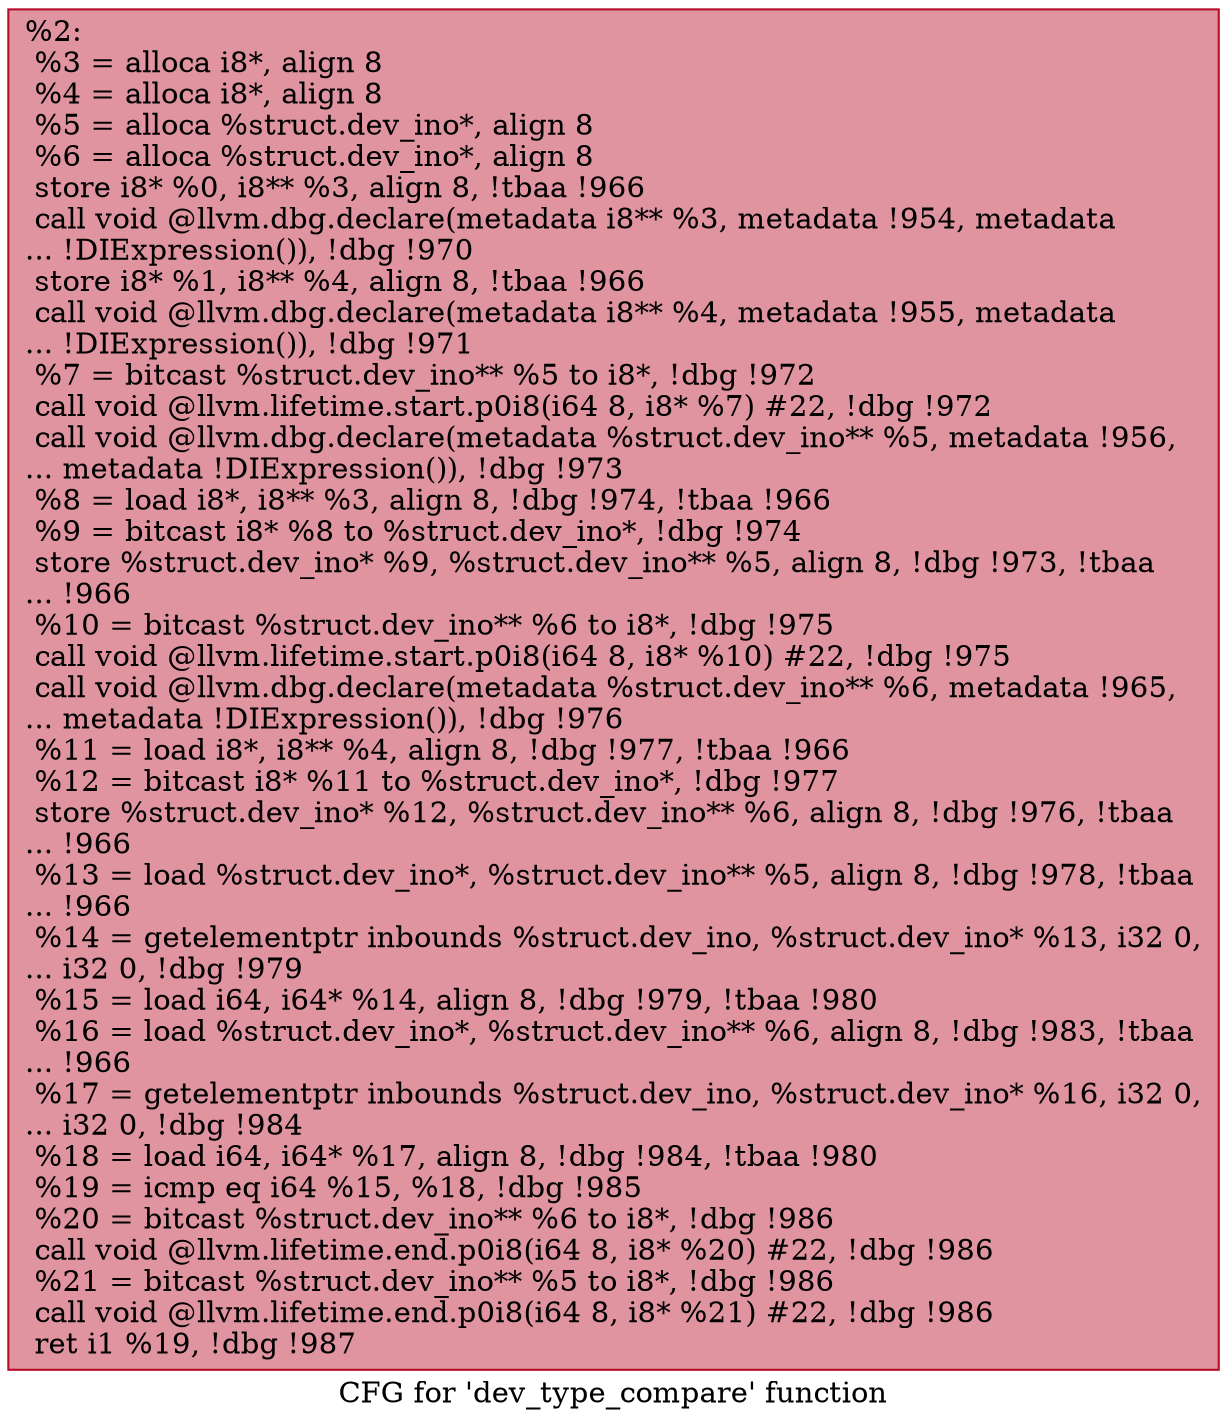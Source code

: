 digraph "CFG for 'dev_type_compare' function" {
	label="CFG for 'dev_type_compare' function";

	Node0x208f160 [shape=record,color="#b70d28ff", style=filled, fillcolor="#b70d2870",label="{%2:\l  %3 = alloca i8*, align 8\l  %4 = alloca i8*, align 8\l  %5 = alloca %struct.dev_ino*, align 8\l  %6 = alloca %struct.dev_ino*, align 8\l  store i8* %0, i8** %3, align 8, !tbaa !966\l  call void @llvm.dbg.declare(metadata i8** %3, metadata !954, metadata\l... !DIExpression()), !dbg !970\l  store i8* %1, i8** %4, align 8, !tbaa !966\l  call void @llvm.dbg.declare(metadata i8** %4, metadata !955, metadata\l... !DIExpression()), !dbg !971\l  %7 = bitcast %struct.dev_ino** %5 to i8*, !dbg !972\l  call void @llvm.lifetime.start.p0i8(i64 8, i8* %7) #22, !dbg !972\l  call void @llvm.dbg.declare(metadata %struct.dev_ino** %5, metadata !956,\l... metadata !DIExpression()), !dbg !973\l  %8 = load i8*, i8** %3, align 8, !dbg !974, !tbaa !966\l  %9 = bitcast i8* %8 to %struct.dev_ino*, !dbg !974\l  store %struct.dev_ino* %9, %struct.dev_ino** %5, align 8, !dbg !973, !tbaa\l... !966\l  %10 = bitcast %struct.dev_ino** %6 to i8*, !dbg !975\l  call void @llvm.lifetime.start.p0i8(i64 8, i8* %10) #22, !dbg !975\l  call void @llvm.dbg.declare(metadata %struct.dev_ino** %6, metadata !965,\l... metadata !DIExpression()), !dbg !976\l  %11 = load i8*, i8** %4, align 8, !dbg !977, !tbaa !966\l  %12 = bitcast i8* %11 to %struct.dev_ino*, !dbg !977\l  store %struct.dev_ino* %12, %struct.dev_ino** %6, align 8, !dbg !976, !tbaa\l... !966\l  %13 = load %struct.dev_ino*, %struct.dev_ino** %5, align 8, !dbg !978, !tbaa\l... !966\l  %14 = getelementptr inbounds %struct.dev_ino, %struct.dev_ino* %13, i32 0,\l... i32 0, !dbg !979\l  %15 = load i64, i64* %14, align 8, !dbg !979, !tbaa !980\l  %16 = load %struct.dev_ino*, %struct.dev_ino** %6, align 8, !dbg !983, !tbaa\l... !966\l  %17 = getelementptr inbounds %struct.dev_ino, %struct.dev_ino* %16, i32 0,\l... i32 0, !dbg !984\l  %18 = load i64, i64* %17, align 8, !dbg !984, !tbaa !980\l  %19 = icmp eq i64 %15, %18, !dbg !985\l  %20 = bitcast %struct.dev_ino** %6 to i8*, !dbg !986\l  call void @llvm.lifetime.end.p0i8(i64 8, i8* %20) #22, !dbg !986\l  %21 = bitcast %struct.dev_ino** %5 to i8*, !dbg !986\l  call void @llvm.lifetime.end.p0i8(i64 8, i8* %21) #22, !dbg !986\l  ret i1 %19, !dbg !987\l}"];
}
